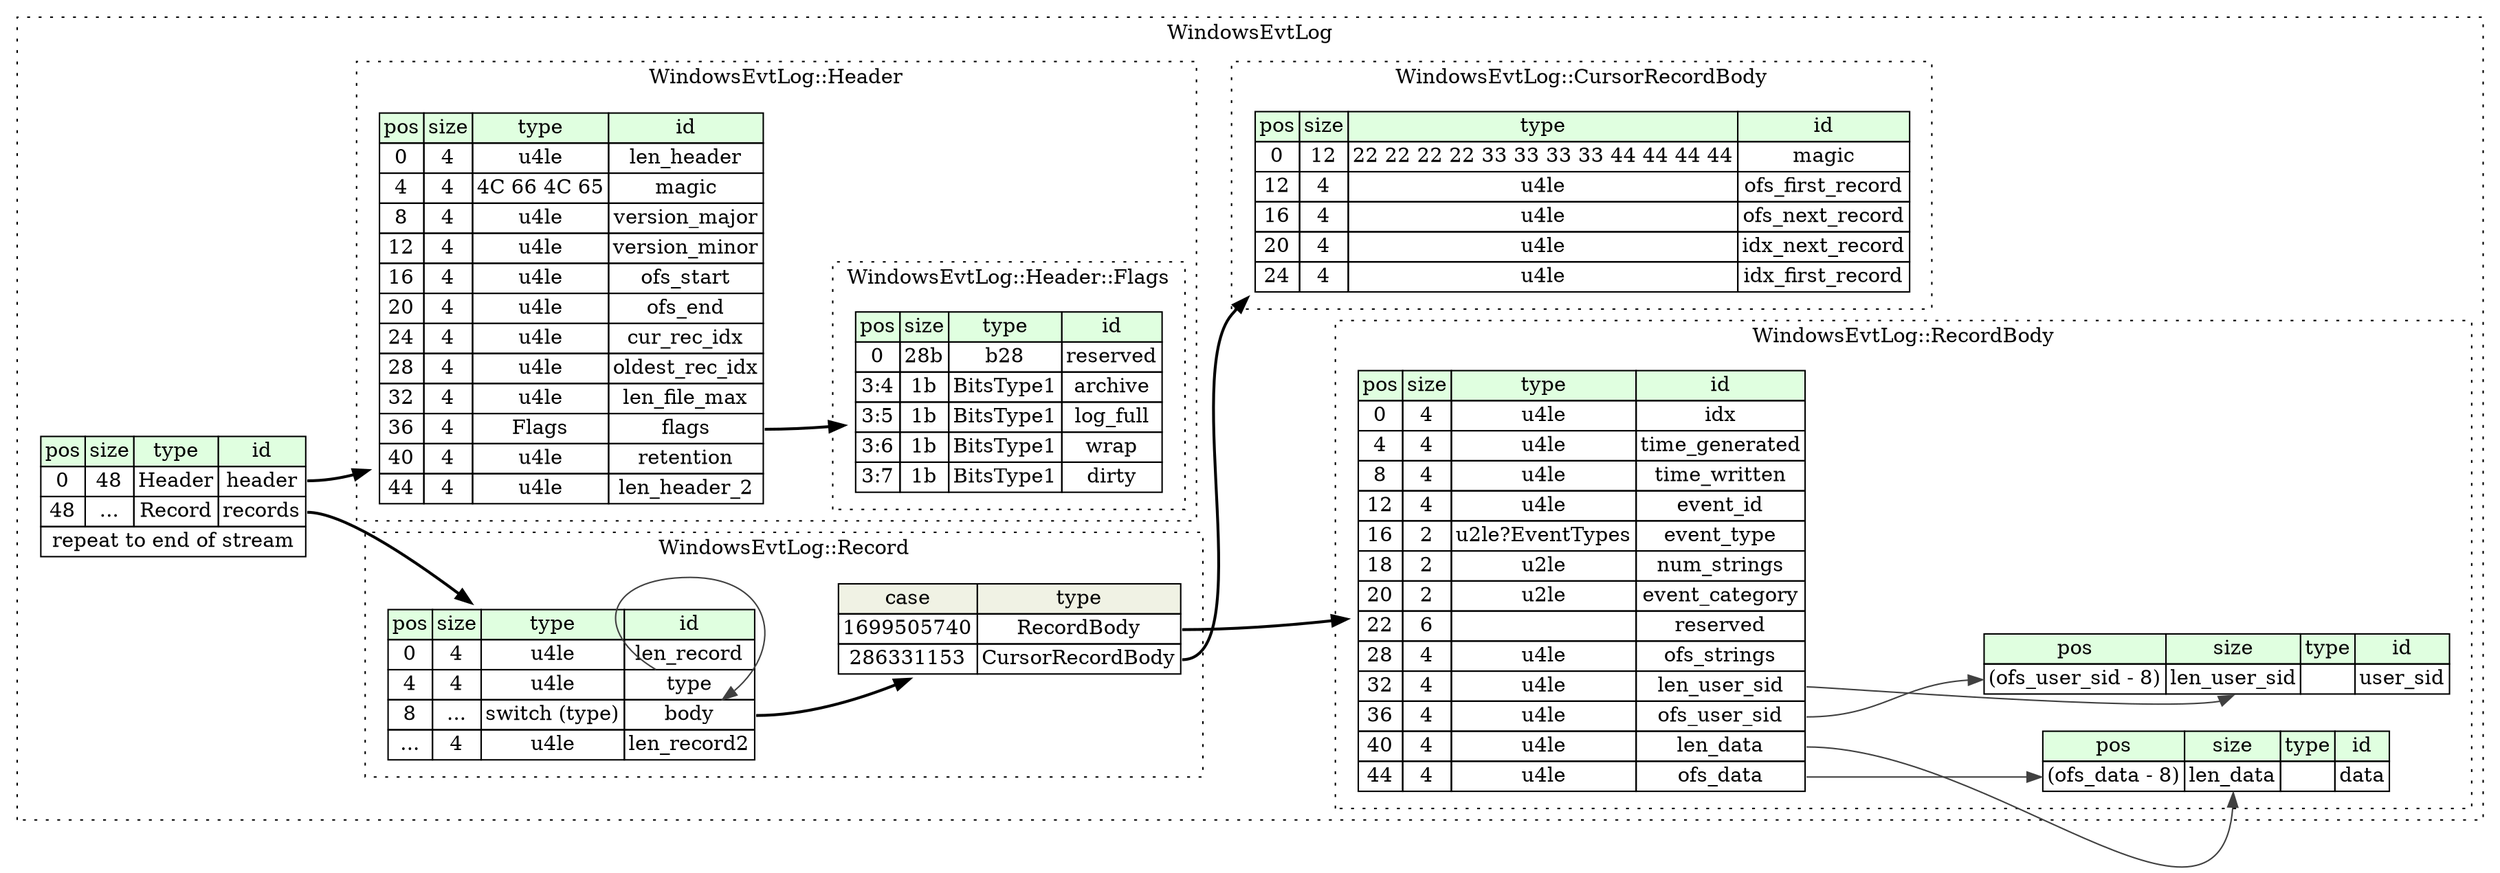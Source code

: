digraph {
	rankdir=LR;
	node [shape=plaintext];
	subgraph cluster__windows_evt_log {
		label="WindowsEvtLog";
		graph[style=dotted];

		windows_evt_log__seq [label=<<TABLE BORDER="0" CELLBORDER="1" CELLSPACING="0">
			<TR><TD BGCOLOR="#E0FFE0">pos</TD><TD BGCOLOR="#E0FFE0">size</TD><TD BGCOLOR="#E0FFE0">type</TD><TD BGCOLOR="#E0FFE0">id</TD></TR>
			<TR><TD PORT="header_pos">0</TD><TD PORT="header_size">48</TD><TD>Header</TD><TD PORT="header_type">header</TD></TR>
			<TR><TD PORT="records_pos">48</TD><TD PORT="records_size">...</TD><TD>Record</TD><TD PORT="records_type">records</TD></TR>
			<TR><TD COLSPAN="4" PORT="records__repeat">repeat to end of stream</TD></TR>
		</TABLE>>];
		subgraph cluster__header {
			label="WindowsEvtLog::Header";
			graph[style=dotted];

			header__seq [label=<<TABLE BORDER="0" CELLBORDER="1" CELLSPACING="0">
				<TR><TD BGCOLOR="#E0FFE0">pos</TD><TD BGCOLOR="#E0FFE0">size</TD><TD BGCOLOR="#E0FFE0">type</TD><TD BGCOLOR="#E0FFE0">id</TD></TR>
				<TR><TD PORT="len_header_pos">0</TD><TD PORT="len_header_size">4</TD><TD>u4le</TD><TD PORT="len_header_type">len_header</TD></TR>
				<TR><TD PORT="magic_pos">4</TD><TD PORT="magic_size">4</TD><TD>4C 66 4C 65</TD><TD PORT="magic_type">magic</TD></TR>
				<TR><TD PORT="version_major_pos">8</TD><TD PORT="version_major_size">4</TD><TD>u4le</TD><TD PORT="version_major_type">version_major</TD></TR>
				<TR><TD PORT="version_minor_pos">12</TD><TD PORT="version_minor_size">4</TD><TD>u4le</TD><TD PORT="version_minor_type">version_minor</TD></TR>
				<TR><TD PORT="ofs_start_pos">16</TD><TD PORT="ofs_start_size">4</TD><TD>u4le</TD><TD PORT="ofs_start_type">ofs_start</TD></TR>
				<TR><TD PORT="ofs_end_pos">20</TD><TD PORT="ofs_end_size">4</TD><TD>u4le</TD><TD PORT="ofs_end_type">ofs_end</TD></TR>
				<TR><TD PORT="cur_rec_idx_pos">24</TD><TD PORT="cur_rec_idx_size">4</TD><TD>u4le</TD><TD PORT="cur_rec_idx_type">cur_rec_idx</TD></TR>
				<TR><TD PORT="oldest_rec_idx_pos">28</TD><TD PORT="oldest_rec_idx_size">4</TD><TD>u4le</TD><TD PORT="oldest_rec_idx_type">oldest_rec_idx</TD></TR>
				<TR><TD PORT="len_file_max_pos">32</TD><TD PORT="len_file_max_size">4</TD><TD>u4le</TD><TD PORT="len_file_max_type">len_file_max</TD></TR>
				<TR><TD PORT="flags_pos">36</TD><TD PORT="flags_size">4</TD><TD>Flags</TD><TD PORT="flags_type">flags</TD></TR>
				<TR><TD PORT="retention_pos">40</TD><TD PORT="retention_size">4</TD><TD>u4le</TD><TD PORT="retention_type">retention</TD></TR>
				<TR><TD PORT="len_header_2_pos">44</TD><TD PORT="len_header_2_size">4</TD><TD>u4le</TD><TD PORT="len_header_2_type">len_header_2</TD></TR>
			</TABLE>>];
			subgraph cluster__flags {
				label="WindowsEvtLog::Header::Flags";
				graph[style=dotted];

				flags__seq [label=<<TABLE BORDER="0" CELLBORDER="1" CELLSPACING="0">
					<TR><TD BGCOLOR="#E0FFE0">pos</TD><TD BGCOLOR="#E0FFE0">size</TD><TD BGCOLOR="#E0FFE0">type</TD><TD BGCOLOR="#E0FFE0">id</TD></TR>
					<TR><TD PORT="reserved_pos">0</TD><TD PORT="reserved_size">28b</TD><TD>b28</TD><TD PORT="reserved_type">reserved</TD></TR>
					<TR><TD PORT="archive_pos">3:4</TD><TD PORT="archive_size">1b</TD><TD>BitsType1</TD><TD PORT="archive_type">archive</TD></TR>
					<TR><TD PORT="log_full_pos">3:5</TD><TD PORT="log_full_size">1b</TD><TD>BitsType1</TD><TD PORT="log_full_type">log_full</TD></TR>
					<TR><TD PORT="wrap_pos">3:6</TD><TD PORT="wrap_size">1b</TD><TD>BitsType1</TD><TD PORT="wrap_type">wrap</TD></TR>
					<TR><TD PORT="dirty_pos">3:7</TD><TD PORT="dirty_size">1b</TD><TD>BitsType1</TD><TD PORT="dirty_type">dirty</TD></TR>
				</TABLE>>];
			}
		}
		subgraph cluster__record {
			label="WindowsEvtLog::Record";
			graph[style=dotted];

			record__seq [label=<<TABLE BORDER="0" CELLBORDER="1" CELLSPACING="0">
				<TR><TD BGCOLOR="#E0FFE0">pos</TD><TD BGCOLOR="#E0FFE0">size</TD><TD BGCOLOR="#E0FFE0">type</TD><TD BGCOLOR="#E0FFE0">id</TD></TR>
				<TR><TD PORT="len_record_pos">0</TD><TD PORT="len_record_size">4</TD><TD>u4le</TD><TD PORT="len_record_type">len_record</TD></TR>
				<TR><TD PORT="type_pos">4</TD><TD PORT="type_size">4</TD><TD>u4le</TD><TD PORT="type_type">type</TD></TR>
				<TR><TD PORT="body_pos">8</TD><TD PORT="body_size">...</TD><TD>switch (type)</TD><TD PORT="body_type">body</TD></TR>
				<TR><TD PORT="len_record2_pos">...</TD><TD PORT="len_record2_size">4</TD><TD>u4le</TD><TD PORT="len_record2_type">len_record2</TD></TR>
			</TABLE>>];
record__seq_body_switch [label=<<TABLE BORDER="0" CELLBORDER="1" CELLSPACING="0">
	<TR><TD BGCOLOR="#F0F2E4">case</TD><TD BGCOLOR="#F0F2E4">type</TD></TR>
	<TR><TD>1699505740</TD><TD PORT="case0">RecordBody</TD></TR>
	<TR><TD>286331153</TD><TD PORT="case1">CursorRecordBody</TD></TR>
</TABLE>>];
		}
		subgraph cluster__record_body {
			label="WindowsEvtLog::RecordBody";
			graph[style=dotted];

			record_body__seq [label=<<TABLE BORDER="0" CELLBORDER="1" CELLSPACING="0">
				<TR><TD BGCOLOR="#E0FFE0">pos</TD><TD BGCOLOR="#E0FFE0">size</TD><TD BGCOLOR="#E0FFE0">type</TD><TD BGCOLOR="#E0FFE0">id</TD></TR>
				<TR><TD PORT="idx_pos">0</TD><TD PORT="idx_size">4</TD><TD>u4le</TD><TD PORT="idx_type">idx</TD></TR>
				<TR><TD PORT="time_generated_pos">4</TD><TD PORT="time_generated_size">4</TD><TD>u4le</TD><TD PORT="time_generated_type">time_generated</TD></TR>
				<TR><TD PORT="time_written_pos">8</TD><TD PORT="time_written_size">4</TD><TD>u4le</TD><TD PORT="time_written_type">time_written</TD></TR>
				<TR><TD PORT="event_id_pos">12</TD><TD PORT="event_id_size">4</TD><TD>u4le</TD><TD PORT="event_id_type">event_id</TD></TR>
				<TR><TD PORT="event_type_pos">16</TD><TD PORT="event_type_size">2</TD><TD>u2le?EventTypes</TD><TD PORT="event_type_type">event_type</TD></TR>
				<TR><TD PORT="num_strings_pos">18</TD><TD PORT="num_strings_size">2</TD><TD>u2le</TD><TD PORT="num_strings_type">num_strings</TD></TR>
				<TR><TD PORT="event_category_pos">20</TD><TD PORT="event_category_size">2</TD><TD>u2le</TD><TD PORT="event_category_type">event_category</TD></TR>
				<TR><TD PORT="reserved_pos">22</TD><TD PORT="reserved_size">6</TD><TD></TD><TD PORT="reserved_type">reserved</TD></TR>
				<TR><TD PORT="ofs_strings_pos">28</TD><TD PORT="ofs_strings_size">4</TD><TD>u4le</TD><TD PORT="ofs_strings_type">ofs_strings</TD></TR>
				<TR><TD PORT="len_user_sid_pos">32</TD><TD PORT="len_user_sid_size">4</TD><TD>u4le</TD><TD PORT="len_user_sid_type">len_user_sid</TD></TR>
				<TR><TD PORT="ofs_user_sid_pos">36</TD><TD PORT="ofs_user_sid_size">4</TD><TD>u4le</TD><TD PORT="ofs_user_sid_type">ofs_user_sid</TD></TR>
				<TR><TD PORT="len_data_pos">40</TD><TD PORT="len_data_size">4</TD><TD>u4le</TD><TD PORT="len_data_type">len_data</TD></TR>
				<TR><TD PORT="ofs_data_pos">44</TD><TD PORT="ofs_data_size">4</TD><TD>u4le</TD><TD PORT="ofs_data_type">ofs_data</TD></TR>
			</TABLE>>];
			record_body__inst__user_sid [label=<<TABLE BORDER="0" CELLBORDER="1" CELLSPACING="0">
				<TR><TD BGCOLOR="#E0FFE0">pos</TD><TD BGCOLOR="#E0FFE0">size</TD><TD BGCOLOR="#E0FFE0">type</TD><TD BGCOLOR="#E0FFE0">id</TD></TR>
				<TR><TD PORT="user_sid_pos">(ofs_user_sid - 8)</TD><TD PORT="user_sid_size">len_user_sid</TD><TD></TD><TD PORT="user_sid_type">user_sid</TD></TR>
			</TABLE>>];
			record_body__inst__data [label=<<TABLE BORDER="0" CELLBORDER="1" CELLSPACING="0">
				<TR><TD BGCOLOR="#E0FFE0">pos</TD><TD BGCOLOR="#E0FFE0">size</TD><TD BGCOLOR="#E0FFE0">type</TD><TD BGCOLOR="#E0FFE0">id</TD></TR>
				<TR><TD PORT="data_pos">(ofs_data - 8)</TD><TD PORT="data_size">len_data</TD><TD></TD><TD PORT="data_type">data</TD></TR>
			</TABLE>>];
		}
		subgraph cluster__cursor_record_body {
			label="WindowsEvtLog::CursorRecordBody";
			graph[style=dotted];

			cursor_record_body__seq [label=<<TABLE BORDER="0" CELLBORDER="1" CELLSPACING="0">
				<TR><TD BGCOLOR="#E0FFE0">pos</TD><TD BGCOLOR="#E0FFE0">size</TD><TD BGCOLOR="#E0FFE0">type</TD><TD BGCOLOR="#E0FFE0">id</TD></TR>
				<TR><TD PORT="magic_pos">0</TD><TD PORT="magic_size">12</TD><TD>22 22 22 22 33 33 33 33 44 44 44 44</TD><TD PORT="magic_type">magic</TD></TR>
				<TR><TD PORT="ofs_first_record_pos">12</TD><TD PORT="ofs_first_record_size">4</TD><TD>u4le</TD><TD PORT="ofs_first_record_type">ofs_first_record</TD></TR>
				<TR><TD PORT="ofs_next_record_pos">16</TD><TD PORT="ofs_next_record_size">4</TD><TD>u4le</TD><TD PORT="ofs_next_record_type">ofs_next_record</TD></TR>
				<TR><TD PORT="idx_next_record_pos">20</TD><TD PORT="idx_next_record_size">4</TD><TD>u4le</TD><TD PORT="idx_next_record_type">idx_next_record</TD></TR>
				<TR><TD PORT="idx_first_record_pos">24</TD><TD PORT="idx_first_record_size">4</TD><TD>u4le</TD><TD PORT="idx_first_record_type">idx_first_record</TD></TR>
			</TABLE>>];
		}
	}
	windows_evt_log__seq:header_type -> header__seq [style=bold];
	windows_evt_log__seq:records_type -> record__seq [style=bold];
	header__seq:flags_type -> flags__seq [style=bold];
	record__seq:body_type -> record__seq_body_switch [style=bold];
	record__seq_body_switch:case0 -> record_body__seq [style=bold];
	record__seq_body_switch:case1 -> cursor_record_body__seq [style=bold];
	record__seq:type_type -> record__seq:body_type [color="#404040"];
	record_body__seq:ofs_user_sid_type -> record_body__inst__user_sid:user_sid_pos [color="#404040"];
	record_body__seq:len_user_sid_type -> record_body__inst__user_sid:user_sid_size [color="#404040"];
	record_body__seq:ofs_data_type -> record_body__inst__data:data_pos [color="#404040"];
	record_body__seq:len_data_type -> record_body__inst__data:data_size [color="#404040"];
}
